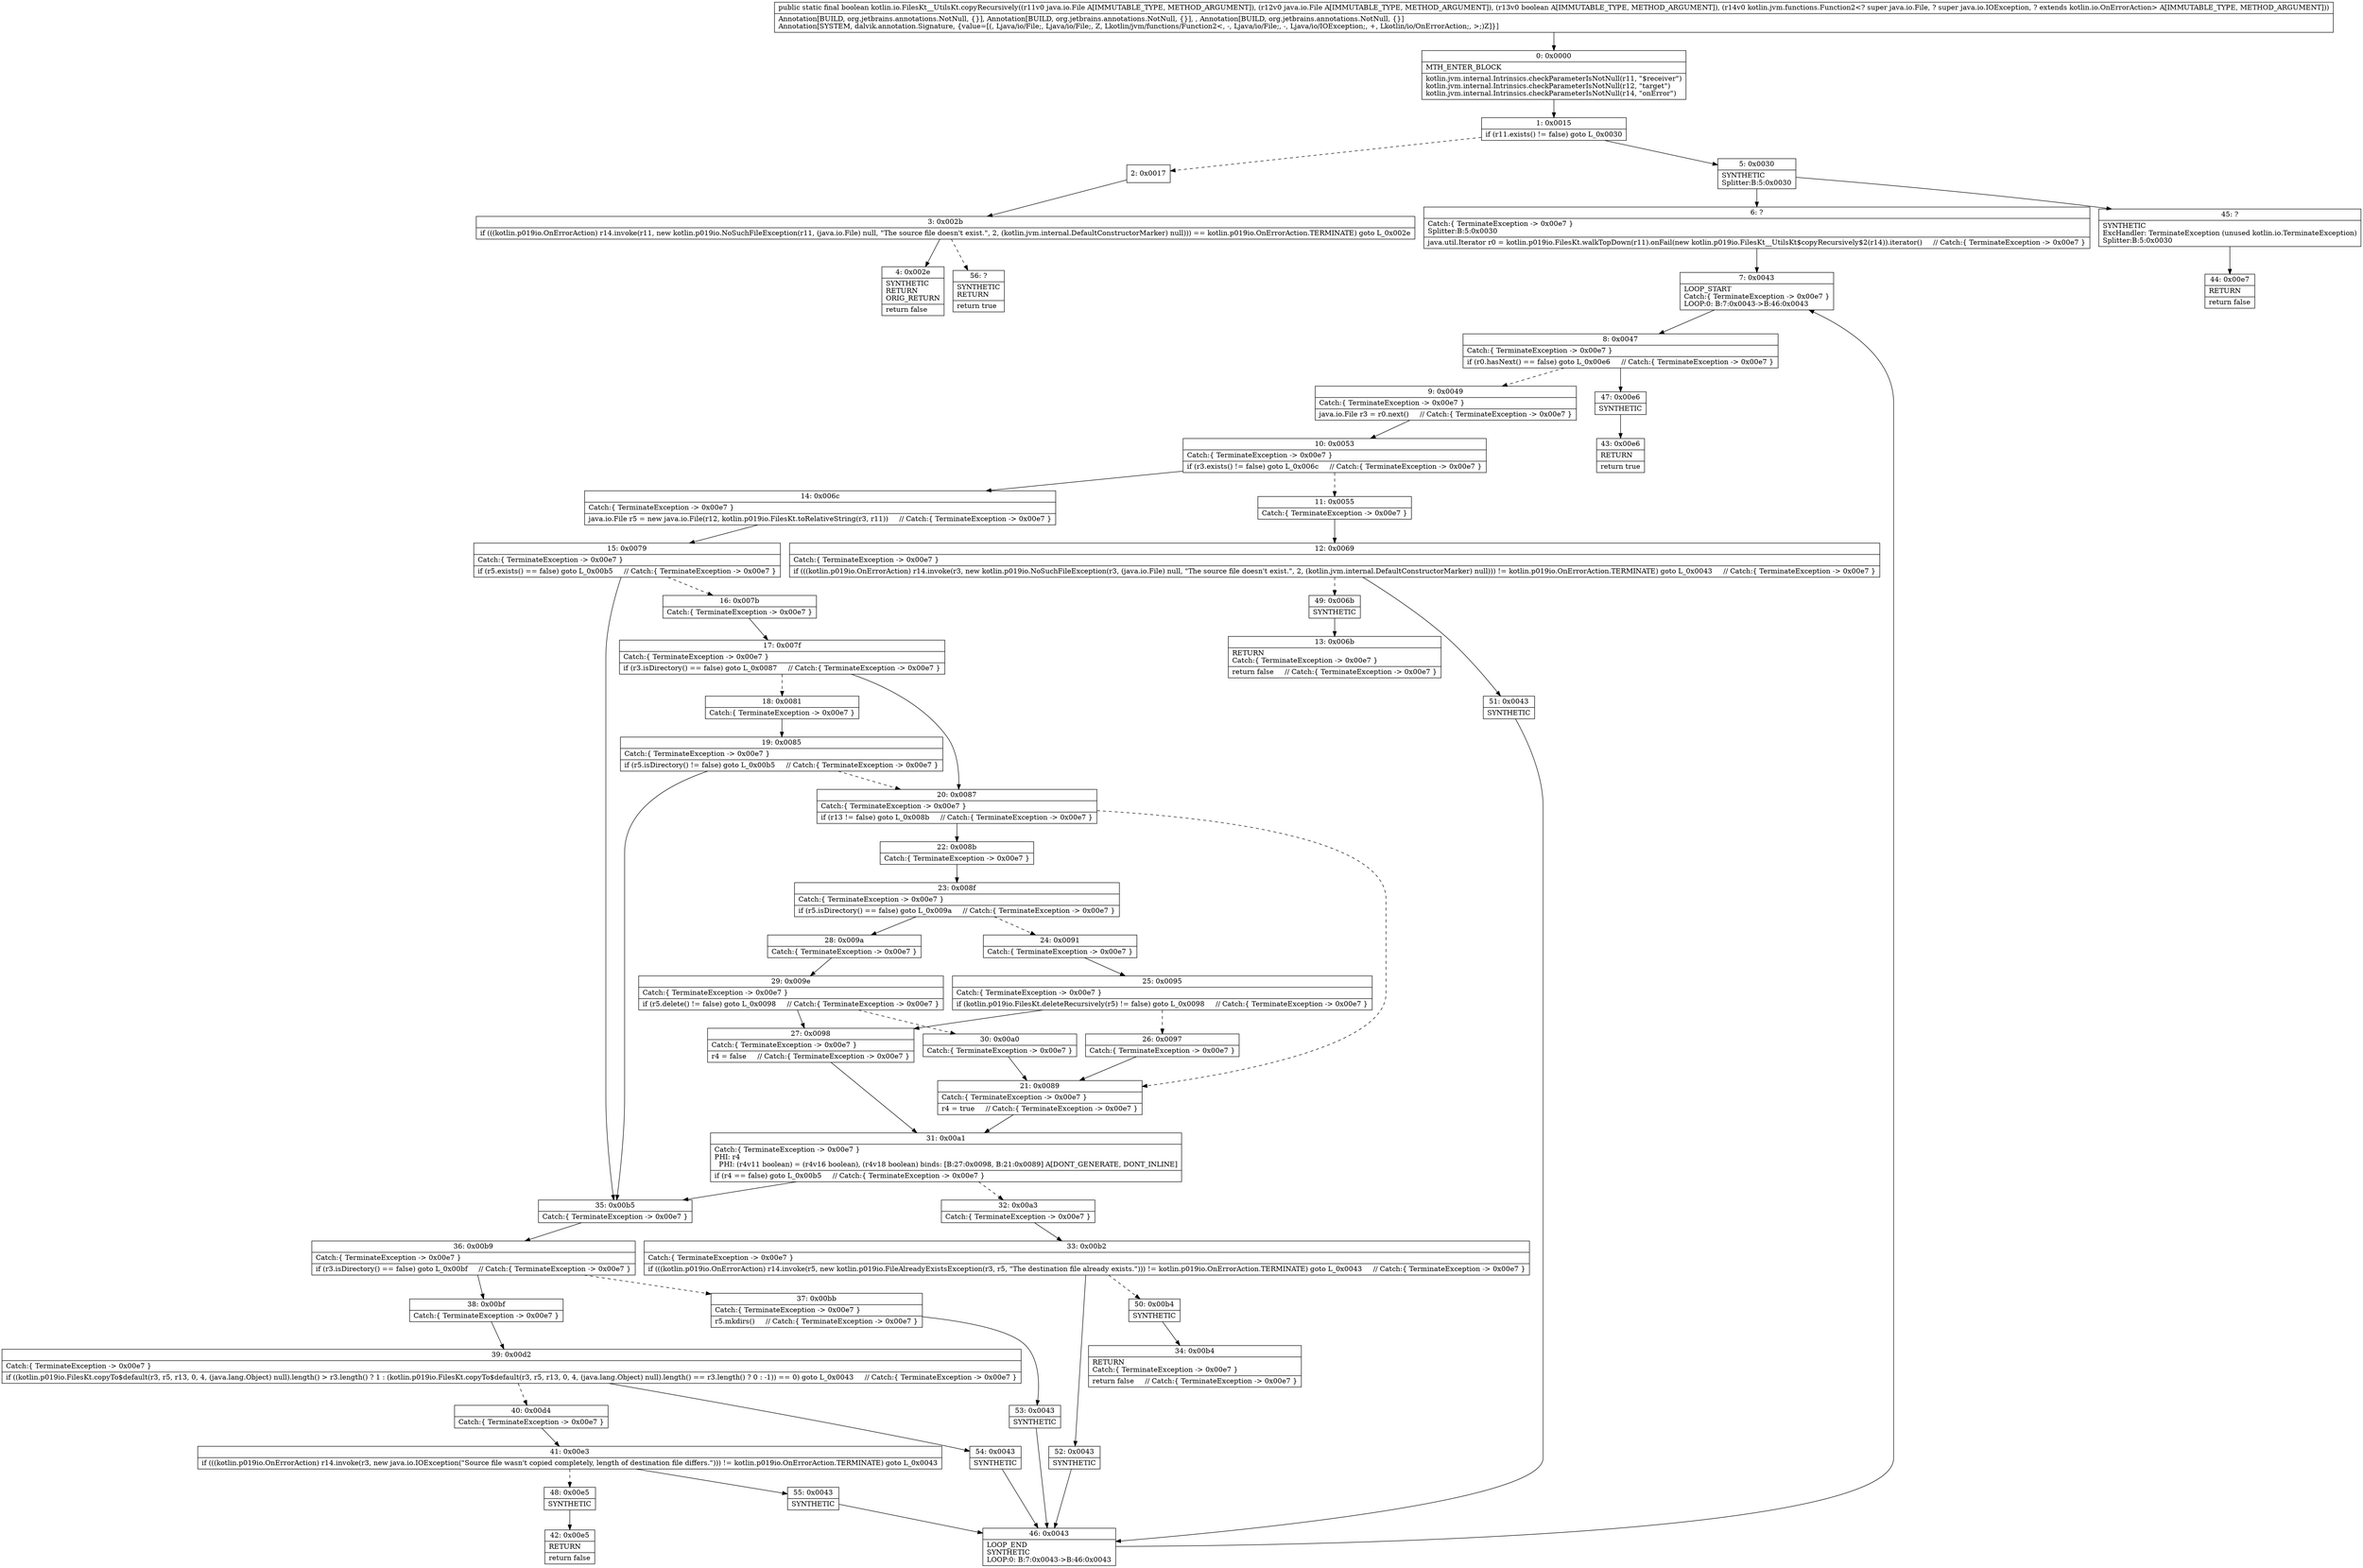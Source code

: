 digraph "CFG forkotlin.io.FilesKt__UtilsKt.copyRecursively(Ljava\/io\/File;Ljava\/io\/File;ZLkotlin\/jvm\/functions\/Function2;)Z" {
Node_0 [shape=record,label="{0\:\ 0x0000|MTH_ENTER_BLOCK\l|kotlin.jvm.internal.Intrinsics.checkParameterIsNotNull(r11, \"$receiver\")\lkotlin.jvm.internal.Intrinsics.checkParameterIsNotNull(r12, \"target\")\lkotlin.jvm.internal.Intrinsics.checkParameterIsNotNull(r14, \"onError\")\l}"];
Node_1 [shape=record,label="{1\:\ 0x0015|if (r11.exists() != false) goto L_0x0030\l}"];
Node_2 [shape=record,label="{2\:\ 0x0017}"];
Node_3 [shape=record,label="{3\:\ 0x002b|if (((kotlin.p019io.OnErrorAction) r14.invoke(r11, new kotlin.p019io.NoSuchFileException(r11, (java.io.File) null, \"The source file doesn't exist.\", 2, (kotlin.jvm.internal.DefaultConstructorMarker) null))) == kotlin.p019io.OnErrorAction.TERMINATE) goto L_0x002e\l}"];
Node_4 [shape=record,label="{4\:\ 0x002e|SYNTHETIC\lRETURN\lORIG_RETURN\l|return false\l}"];
Node_5 [shape=record,label="{5\:\ 0x0030|SYNTHETIC\lSplitter:B:5:0x0030\l}"];
Node_6 [shape=record,label="{6\:\ ?|Catch:\{ TerminateException \-\> 0x00e7 \}\lSplitter:B:5:0x0030\l|java.util.Iterator r0 = kotlin.p019io.FilesKt.walkTopDown(r11).onFail(new kotlin.p019io.FilesKt__UtilsKt$copyRecursively$2(r14)).iterator()     \/\/ Catch:\{ TerminateException \-\> 0x00e7 \}\l}"];
Node_7 [shape=record,label="{7\:\ 0x0043|LOOP_START\lCatch:\{ TerminateException \-\> 0x00e7 \}\lLOOP:0: B:7:0x0043\-\>B:46:0x0043\l}"];
Node_8 [shape=record,label="{8\:\ 0x0047|Catch:\{ TerminateException \-\> 0x00e7 \}\l|if (r0.hasNext() == false) goto L_0x00e6     \/\/ Catch:\{ TerminateException \-\> 0x00e7 \}\l}"];
Node_9 [shape=record,label="{9\:\ 0x0049|Catch:\{ TerminateException \-\> 0x00e7 \}\l|java.io.File r3 = r0.next()     \/\/ Catch:\{ TerminateException \-\> 0x00e7 \}\l}"];
Node_10 [shape=record,label="{10\:\ 0x0053|Catch:\{ TerminateException \-\> 0x00e7 \}\l|if (r3.exists() != false) goto L_0x006c     \/\/ Catch:\{ TerminateException \-\> 0x00e7 \}\l}"];
Node_11 [shape=record,label="{11\:\ 0x0055|Catch:\{ TerminateException \-\> 0x00e7 \}\l}"];
Node_12 [shape=record,label="{12\:\ 0x0069|Catch:\{ TerminateException \-\> 0x00e7 \}\l|if (((kotlin.p019io.OnErrorAction) r14.invoke(r3, new kotlin.p019io.NoSuchFileException(r3, (java.io.File) null, \"The source file doesn't exist.\", 2, (kotlin.jvm.internal.DefaultConstructorMarker) null))) != kotlin.p019io.OnErrorAction.TERMINATE) goto L_0x0043     \/\/ Catch:\{ TerminateException \-\> 0x00e7 \}\l}"];
Node_13 [shape=record,label="{13\:\ 0x006b|RETURN\lCatch:\{ TerminateException \-\> 0x00e7 \}\l|return false     \/\/ Catch:\{ TerminateException \-\> 0x00e7 \}\l}"];
Node_14 [shape=record,label="{14\:\ 0x006c|Catch:\{ TerminateException \-\> 0x00e7 \}\l|java.io.File r5 = new java.io.File(r12, kotlin.p019io.FilesKt.toRelativeString(r3, r11))     \/\/ Catch:\{ TerminateException \-\> 0x00e7 \}\l}"];
Node_15 [shape=record,label="{15\:\ 0x0079|Catch:\{ TerminateException \-\> 0x00e7 \}\l|if (r5.exists() == false) goto L_0x00b5     \/\/ Catch:\{ TerminateException \-\> 0x00e7 \}\l}"];
Node_16 [shape=record,label="{16\:\ 0x007b|Catch:\{ TerminateException \-\> 0x00e7 \}\l}"];
Node_17 [shape=record,label="{17\:\ 0x007f|Catch:\{ TerminateException \-\> 0x00e7 \}\l|if (r3.isDirectory() == false) goto L_0x0087     \/\/ Catch:\{ TerminateException \-\> 0x00e7 \}\l}"];
Node_18 [shape=record,label="{18\:\ 0x0081|Catch:\{ TerminateException \-\> 0x00e7 \}\l}"];
Node_19 [shape=record,label="{19\:\ 0x0085|Catch:\{ TerminateException \-\> 0x00e7 \}\l|if (r5.isDirectory() != false) goto L_0x00b5     \/\/ Catch:\{ TerminateException \-\> 0x00e7 \}\l}"];
Node_20 [shape=record,label="{20\:\ 0x0087|Catch:\{ TerminateException \-\> 0x00e7 \}\l|if (r13 != false) goto L_0x008b     \/\/ Catch:\{ TerminateException \-\> 0x00e7 \}\l}"];
Node_21 [shape=record,label="{21\:\ 0x0089|Catch:\{ TerminateException \-\> 0x00e7 \}\l|r4 = true     \/\/ Catch:\{ TerminateException \-\> 0x00e7 \}\l}"];
Node_22 [shape=record,label="{22\:\ 0x008b|Catch:\{ TerminateException \-\> 0x00e7 \}\l}"];
Node_23 [shape=record,label="{23\:\ 0x008f|Catch:\{ TerminateException \-\> 0x00e7 \}\l|if (r5.isDirectory() == false) goto L_0x009a     \/\/ Catch:\{ TerminateException \-\> 0x00e7 \}\l}"];
Node_24 [shape=record,label="{24\:\ 0x0091|Catch:\{ TerminateException \-\> 0x00e7 \}\l}"];
Node_25 [shape=record,label="{25\:\ 0x0095|Catch:\{ TerminateException \-\> 0x00e7 \}\l|if (kotlin.p019io.FilesKt.deleteRecursively(r5) != false) goto L_0x0098     \/\/ Catch:\{ TerminateException \-\> 0x00e7 \}\l}"];
Node_26 [shape=record,label="{26\:\ 0x0097|Catch:\{ TerminateException \-\> 0x00e7 \}\l}"];
Node_27 [shape=record,label="{27\:\ 0x0098|Catch:\{ TerminateException \-\> 0x00e7 \}\l|r4 = false     \/\/ Catch:\{ TerminateException \-\> 0x00e7 \}\l}"];
Node_28 [shape=record,label="{28\:\ 0x009a|Catch:\{ TerminateException \-\> 0x00e7 \}\l}"];
Node_29 [shape=record,label="{29\:\ 0x009e|Catch:\{ TerminateException \-\> 0x00e7 \}\l|if (r5.delete() != false) goto L_0x0098     \/\/ Catch:\{ TerminateException \-\> 0x00e7 \}\l}"];
Node_30 [shape=record,label="{30\:\ 0x00a0|Catch:\{ TerminateException \-\> 0x00e7 \}\l}"];
Node_31 [shape=record,label="{31\:\ 0x00a1|Catch:\{ TerminateException \-\> 0x00e7 \}\lPHI: r4 \l  PHI: (r4v11 boolean) = (r4v16 boolean), (r4v18 boolean) binds: [B:27:0x0098, B:21:0x0089] A[DONT_GENERATE, DONT_INLINE]\l|if (r4 == false) goto L_0x00b5     \/\/ Catch:\{ TerminateException \-\> 0x00e7 \}\l}"];
Node_32 [shape=record,label="{32\:\ 0x00a3|Catch:\{ TerminateException \-\> 0x00e7 \}\l}"];
Node_33 [shape=record,label="{33\:\ 0x00b2|Catch:\{ TerminateException \-\> 0x00e7 \}\l|if (((kotlin.p019io.OnErrorAction) r14.invoke(r5, new kotlin.p019io.FileAlreadyExistsException(r3, r5, \"The destination file already exists.\"))) != kotlin.p019io.OnErrorAction.TERMINATE) goto L_0x0043     \/\/ Catch:\{ TerminateException \-\> 0x00e7 \}\l}"];
Node_34 [shape=record,label="{34\:\ 0x00b4|RETURN\lCatch:\{ TerminateException \-\> 0x00e7 \}\l|return false     \/\/ Catch:\{ TerminateException \-\> 0x00e7 \}\l}"];
Node_35 [shape=record,label="{35\:\ 0x00b5|Catch:\{ TerminateException \-\> 0x00e7 \}\l}"];
Node_36 [shape=record,label="{36\:\ 0x00b9|Catch:\{ TerminateException \-\> 0x00e7 \}\l|if (r3.isDirectory() == false) goto L_0x00bf     \/\/ Catch:\{ TerminateException \-\> 0x00e7 \}\l}"];
Node_37 [shape=record,label="{37\:\ 0x00bb|Catch:\{ TerminateException \-\> 0x00e7 \}\l|r5.mkdirs()     \/\/ Catch:\{ TerminateException \-\> 0x00e7 \}\l}"];
Node_38 [shape=record,label="{38\:\ 0x00bf|Catch:\{ TerminateException \-\> 0x00e7 \}\l}"];
Node_39 [shape=record,label="{39\:\ 0x00d2|Catch:\{ TerminateException \-\> 0x00e7 \}\l|if ((kotlin.p019io.FilesKt.copyTo$default(r3, r5, r13, 0, 4, (java.lang.Object) null).length() \> r3.length() ? 1 : (kotlin.p019io.FilesKt.copyTo$default(r3, r5, r13, 0, 4, (java.lang.Object) null).length() == r3.length() ? 0 : \-1)) == 0) goto L_0x0043     \/\/ Catch:\{ TerminateException \-\> 0x00e7 \}\l}"];
Node_40 [shape=record,label="{40\:\ 0x00d4|Catch:\{ TerminateException \-\> 0x00e7 \}\l}"];
Node_41 [shape=record,label="{41\:\ 0x00e3|if (((kotlin.p019io.OnErrorAction) r14.invoke(r3, new java.io.IOException(\"Source file wasn't copied completely, length of destination file differs.\"))) != kotlin.p019io.OnErrorAction.TERMINATE) goto L_0x0043\l}"];
Node_42 [shape=record,label="{42\:\ 0x00e5|RETURN\l|return false\l}"];
Node_43 [shape=record,label="{43\:\ 0x00e6|RETURN\l|return true\l}"];
Node_44 [shape=record,label="{44\:\ 0x00e7|RETURN\l|return false\l}"];
Node_45 [shape=record,label="{45\:\ ?|SYNTHETIC\lExcHandler: TerminateException (unused kotlin.io.TerminateException)\lSplitter:B:5:0x0030\l}"];
Node_46 [shape=record,label="{46\:\ 0x0043|LOOP_END\lSYNTHETIC\lLOOP:0: B:7:0x0043\-\>B:46:0x0043\l}"];
Node_47 [shape=record,label="{47\:\ 0x00e6|SYNTHETIC\l}"];
Node_48 [shape=record,label="{48\:\ 0x00e5|SYNTHETIC\l}"];
Node_49 [shape=record,label="{49\:\ 0x006b|SYNTHETIC\l}"];
Node_50 [shape=record,label="{50\:\ 0x00b4|SYNTHETIC\l}"];
Node_51 [shape=record,label="{51\:\ 0x0043|SYNTHETIC\l}"];
Node_52 [shape=record,label="{52\:\ 0x0043|SYNTHETIC\l}"];
Node_53 [shape=record,label="{53\:\ 0x0043|SYNTHETIC\l}"];
Node_54 [shape=record,label="{54\:\ 0x0043|SYNTHETIC\l}"];
Node_55 [shape=record,label="{55\:\ 0x0043|SYNTHETIC\l}"];
Node_56 [shape=record,label="{56\:\ ?|SYNTHETIC\lRETURN\l|return true\l}"];
MethodNode[shape=record,label="{public static final boolean kotlin.io.FilesKt__UtilsKt.copyRecursively((r11v0 java.io.File A[IMMUTABLE_TYPE, METHOD_ARGUMENT]), (r12v0 java.io.File A[IMMUTABLE_TYPE, METHOD_ARGUMENT]), (r13v0 boolean A[IMMUTABLE_TYPE, METHOD_ARGUMENT]), (r14v0 kotlin.jvm.functions.Function2\<? super java.io.File, ? super java.io.IOException, ? extends kotlin.io.OnErrorAction\> A[IMMUTABLE_TYPE, METHOD_ARGUMENT]))  | Annotation[BUILD, org.jetbrains.annotations.NotNull, \{\}], Annotation[BUILD, org.jetbrains.annotations.NotNull, \{\}], , Annotation[BUILD, org.jetbrains.annotations.NotNull, \{\}]\lAnnotation[SYSTEM, dalvik.annotation.Signature, \{value=[(, Ljava\/io\/File;, Ljava\/io\/File;, Z, Lkotlin\/jvm\/functions\/Function2\<, \-, Ljava\/io\/File;, \-, Ljava\/io\/IOException;, +, Lkotlin\/io\/OnErrorAction;, \>;)Z]\}]\l}"];
MethodNode -> Node_0;
Node_0 -> Node_1;
Node_1 -> Node_2[style=dashed];
Node_1 -> Node_5;
Node_2 -> Node_3;
Node_3 -> Node_4;
Node_3 -> Node_56[style=dashed];
Node_5 -> Node_6;
Node_5 -> Node_45;
Node_6 -> Node_7;
Node_7 -> Node_8;
Node_8 -> Node_9[style=dashed];
Node_8 -> Node_47;
Node_9 -> Node_10;
Node_10 -> Node_11[style=dashed];
Node_10 -> Node_14;
Node_11 -> Node_12;
Node_12 -> Node_49[style=dashed];
Node_12 -> Node_51;
Node_14 -> Node_15;
Node_15 -> Node_16[style=dashed];
Node_15 -> Node_35;
Node_16 -> Node_17;
Node_17 -> Node_18[style=dashed];
Node_17 -> Node_20;
Node_18 -> Node_19;
Node_19 -> Node_20[style=dashed];
Node_19 -> Node_35;
Node_20 -> Node_21[style=dashed];
Node_20 -> Node_22;
Node_21 -> Node_31;
Node_22 -> Node_23;
Node_23 -> Node_24[style=dashed];
Node_23 -> Node_28;
Node_24 -> Node_25;
Node_25 -> Node_26[style=dashed];
Node_25 -> Node_27;
Node_26 -> Node_21;
Node_27 -> Node_31;
Node_28 -> Node_29;
Node_29 -> Node_27;
Node_29 -> Node_30[style=dashed];
Node_30 -> Node_21;
Node_31 -> Node_32[style=dashed];
Node_31 -> Node_35;
Node_32 -> Node_33;
Node_33 -> Node_50[style=dashed];
Node_33 -> Node_52;
Node_35 -> Node_36;
Node_36 -> Node_37[style=dashed];
Node_36 -> Node_38;
Node_37 -> Node_53;
Node_38 -> Node_39;
Node_39 -> Node_40[style=dashed];
Node_39 -> Node_54;
Node_40 -> Node_41;
Node_41 -> Node_48[style=dashed];
Node_41 -> Node_55;
Node_45 -> Node_44;
Node_46 -> Node_7;
Node_47 -> Node_43;
Node_48 -> Node_42;
Node_49 -> Node_13;
Node_50 -> Node_34;
Node_51 -> Node_46;
Node_52 -> Node_46;
Node_53 -> Node_46;
Node_54 -> Node_46;
Node_55 -> Node_46;
}

